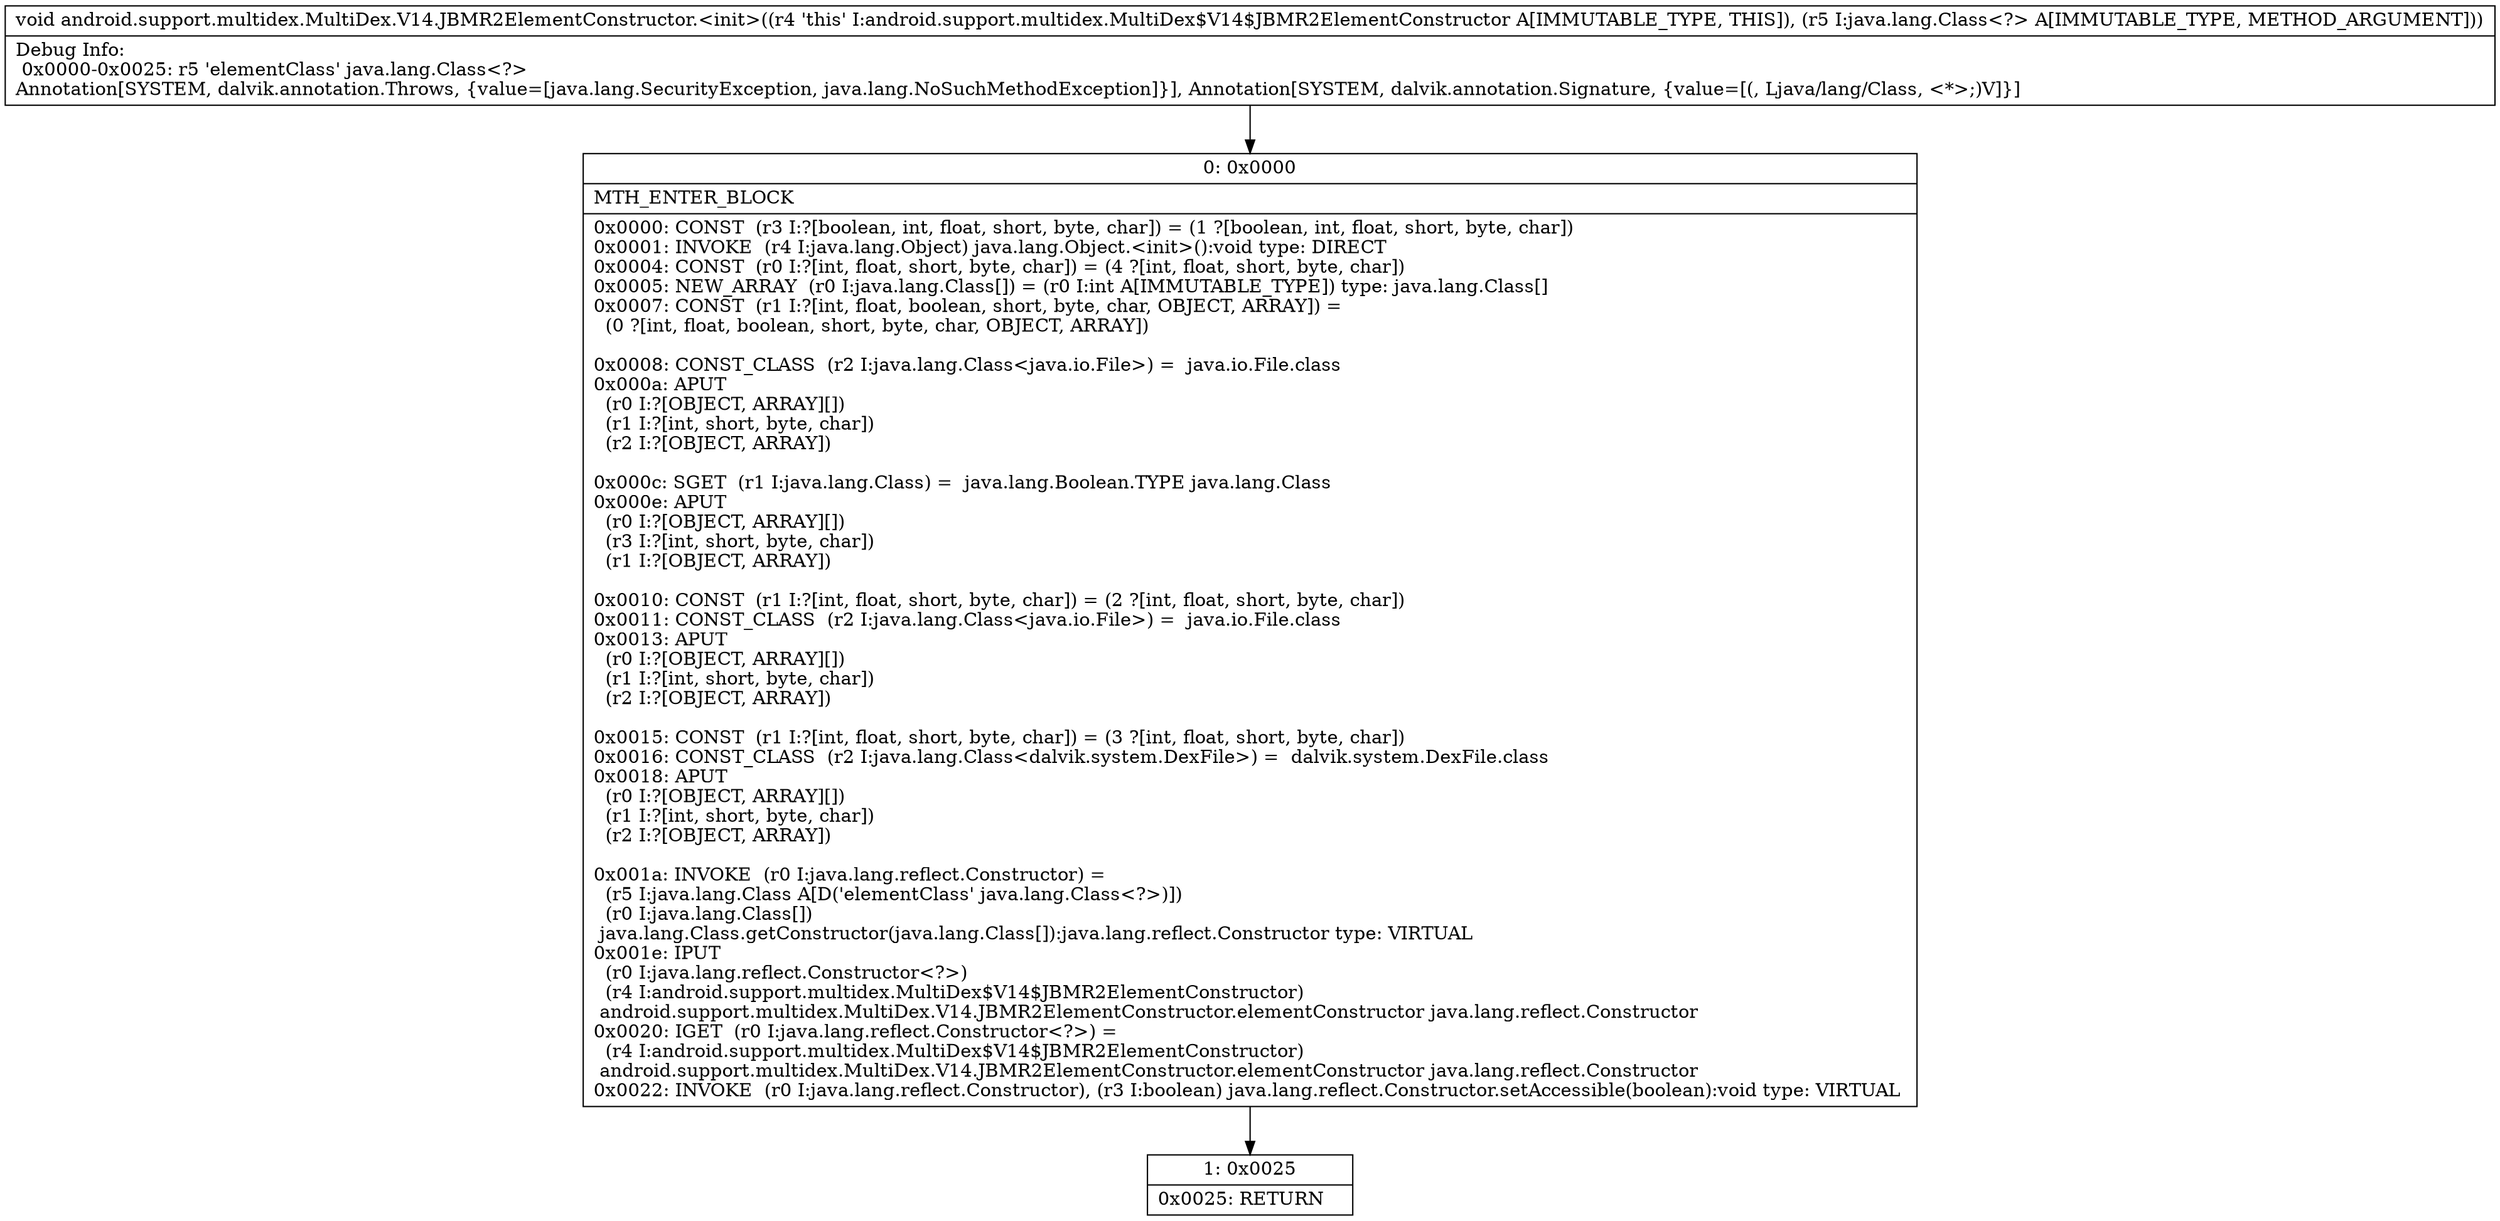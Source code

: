 digraph "CFG forandroid.support.multidex.MultiDex.V14.JBMR2ElementConstructor.\<init\>(Ljava\/lang\/Class;)V" {
Node_0 [shape=record,label="{0\:\ 0x0000|MTH_ENTER_BLOCK\l|0x0000: CONST  (r3 I:?[boolean, int, float, short, byte, char]) = (1 ?[boolean, int, float, short, byte, char]) \l0x0001: INVOKE  (r4 I:java.lang.Object) java.lang.Object.\<init\>():void type: DIRECT \l0x0004: CONST  (r0 I:?[int, float, short, byte, char]) = (4 ?[int, float, short, byte, char]) \l0x0005: NEW_ARRAY  (r0 I:java.lang.Class[]) = (r0 I:int A[IMMUTABLE_TYPE]) type: java.lang.Class[] \l0x0007: CONST  (r1 I:?[int, float, boolean, short, byte, char, OBJECT, ARRAY]) = \l  (0 ?[int, float, boolean, short, byte, char, OBJECT, ARRAY])\l \l0x0008: CONST_CLASS  (r2 I:java.lang.Class\<java.io.File\>) =  java.io.File.class \l0x000a: APUT  \l  (r0 I:?[OBJECT, ARRAY][])\l  (r1 I:?[int, short, byte, char])\l  (r2 I:?[OBJECT, ARRAY])\l \l0x000c: SGET  (r1 I:java.lang.Class) =  java.lang.Boolean.TYPE java.lang.Class \l0x000e: APUT  \l  (r0 I:?[OBJECT, ARRAY][])\l  (r3 I:?[int, short, byte, char])\l  (r1 I:?[OBJECT, ARRAY])\l \l0x0010: CONST  (r1 I:?[int, float, short, byte, char]) = (2 ?[int, float, short, byte, char]) \l0x0011: CONST_CLASS  (r2 I:java.lang.Class\<java.io.File\>) =  java.io.File.class \l0x0013: APUT  \l  (r0 I:?[OBJECT, ARRAY][])\l  (r1 I:?[int, short, byte, char])\l  (r2 I:?[OBJECT, ARRAY])\l \l0x0015: CONST  (r1 I:?[int, float, short, byte, char]) = (3 ?[int, float, short, byte, char]) \l0x0016: CONST_CLASS  (r2 I:java.lang.Class\<dalvik.system.DexFile\>) =  dalvik.system.DexFile.class \l0x0018: APUT  \l  (r0 I:?[OBJECT, ARRAY][])\l  (r1 I:?[int, short, byte, char])\l  (r2 I:?[OBJECT, ARRAY])\l \l0x001a: INVOKE  (r0 I:java.lang.reflect.Constructor) = \l  (r5 I:java.lang.Class A[D('elementClass' java.lang.Class\<?\>)])\l  (r0 I:java.lang.Class[])\l java.lang.Class.getConstructor(java.lang.Class[]):java.lang.reflect.Constructor type: VIRTUAL \l0x001e: IPUT  \l  (r0 I:java.lang.reflect.Constructor\<?\>)\l  (r4 I:android.support.multidex.MultiDex$V14$JBMR2ElementConstructor)\l android.support.multidex.MultiDex.V14.JBMR2ElementConstructor.elementConstructor java.lang.reflect.Constructor \l0x0020: IGET  (r0 I:java.lang.reflect.Constructor\<?\>) = \l  (r4 I:android.support.multidex.MultiDex$V14$JBMR2ElementConstructor)\l android.support.multidex.MultiDex.V14.JBMR2ElementConstructor.elementConstructor java.lang.reflect.Constructor \l0x0022: INVOKE  (r0 I:java.lang.reflect.Constructor), (r3 I:boolean) java.lang.reflect.Constructor.setAccessible(boolean):void type: VIRTUAL \l}"];
Node_1 [shape=record,label="{1\:\ 0x0025|0x0025: RETURN   \l}"];
MethodNode[shape=record,label="{void android.support.multidex.MultiDex.V14.JBMR2ElementConstructor.\<init\>((r4 'this' I:android.support.multidex.MultiDex$V14$JBMR2ElementConstructor A[IMMUTABLE_TYPE, THIS]), (r5 I:java.lang.Class\<?\> A[IMMUTABLE_TYPE, METHOD_ARGUMENT]))  | Debug Info:\l  0x0000\-0x0025: r5 'elementClass' java.lang.Class\<?\>\lAnnotation[SYSTEM, dalvik.annotation.Throws, \{value=[java.lang.SecurityException, java.lang.NoSuchMethodException]\}], Annotation[SYSTEM, dalvik.annotation.Signature, \{value=[(, Ljava\/lang\/Class, \<*\>;)V]\}]\l}"];
MethodNode -> Node_0;
Node_0 -> Node_1;
}

